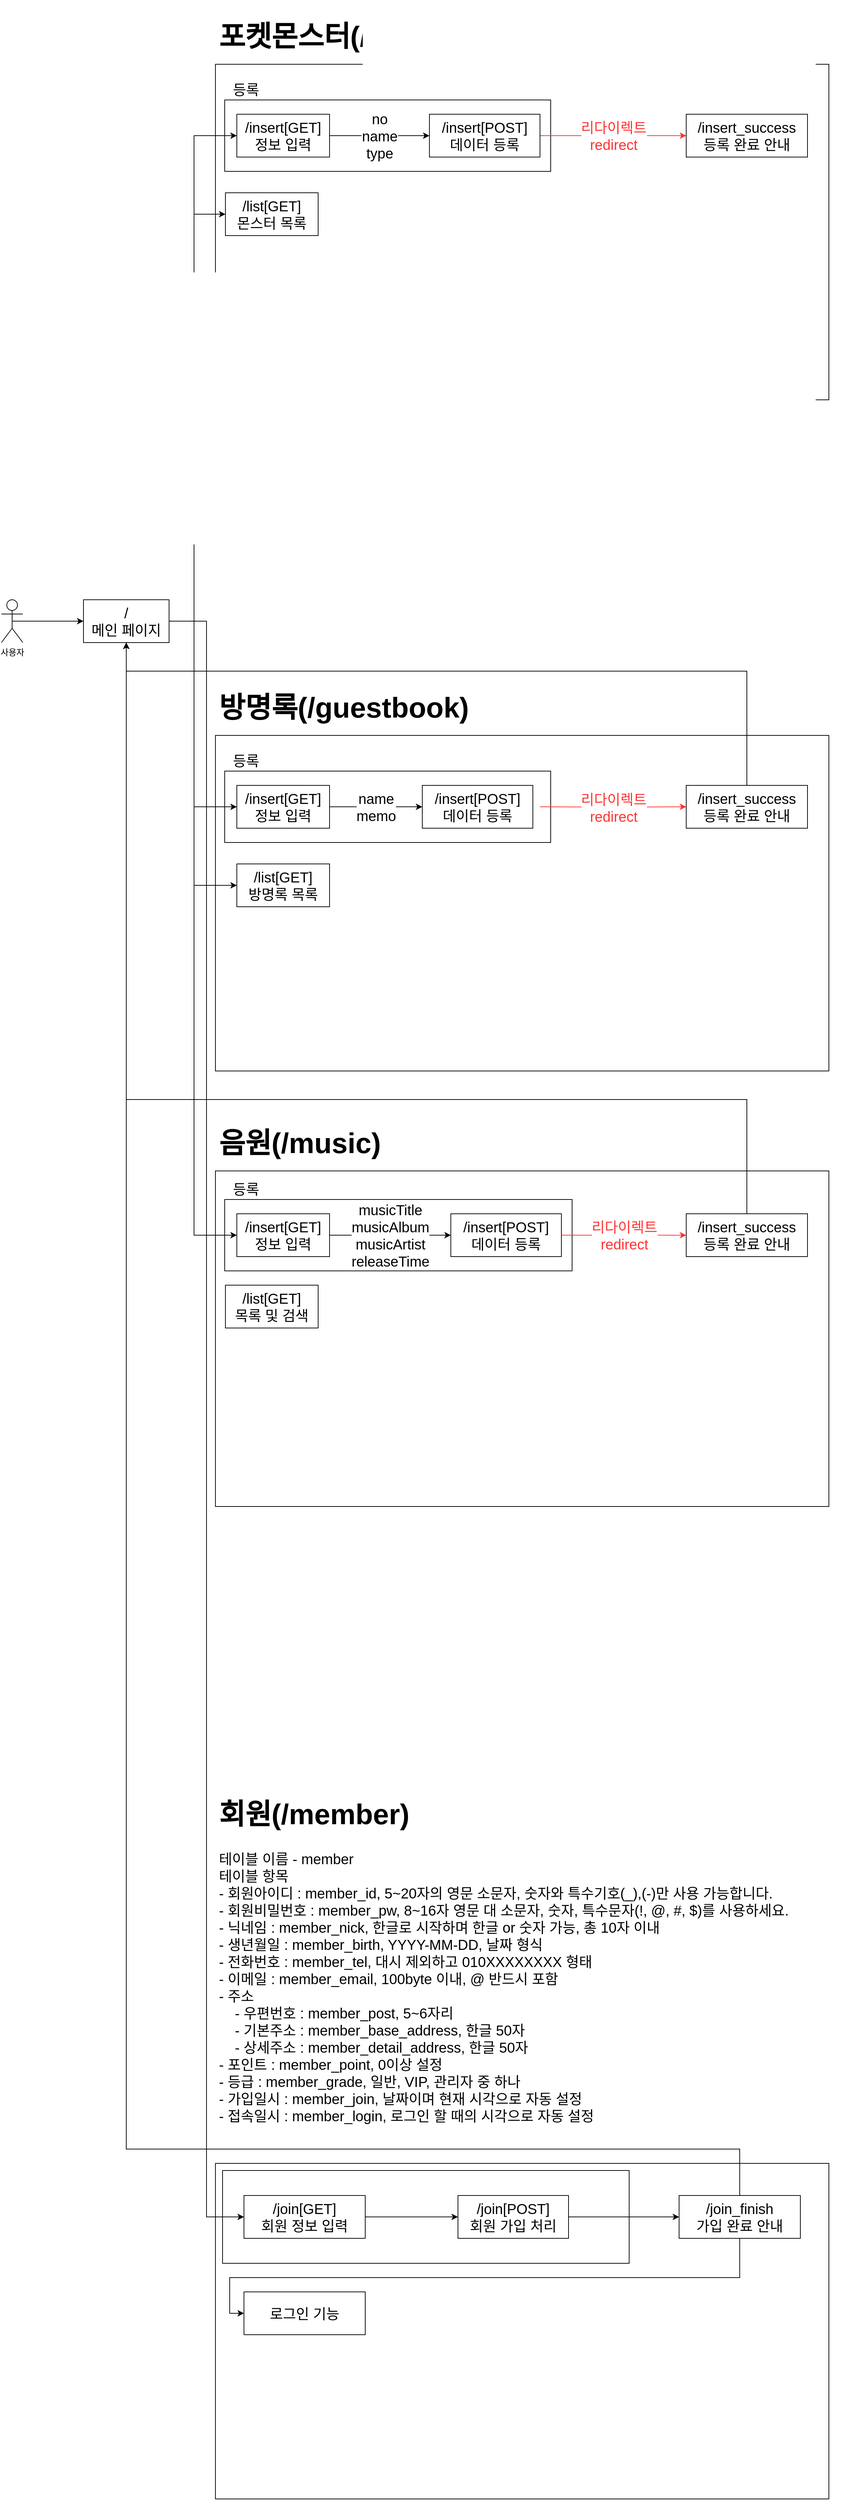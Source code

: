 <mxfile version="20.2.8" type="github" pages="2">
  <diagram id="O57XJA18-S0DsmIZMTSG" name="Flow">
    <mxGraphModel dx="1673" dy="2065" grid="1" gridSize="10" guides="1" tooltips="1" connect="1" arrows="1" fold="1" page="1" pageScale="1" pageWidth="827" pageHeight="1169" math="0" shadow="0">
      <root>
        <mxCell id="0" />
        <mxCell id="1" parent="0" />
        <mxCell id="FwMJxgxvuYq8EWC6jKZR-33" value="" style="rounded=0;whiteSpace=wrap;html=1;fontSize=20;" parent="1" vertex="1">
          <mxGeometry x="400" y="2360" width="860" height="470" as="geometry" />
        </mxCell>
        <mxCell id="FwMJxgxvuYq8EWC6jKZR-34" value="" style="rounded=0;whiteSpace=wrap;html=1;fontSize=20;" parent="1" vertex="1">
          <mxGeometry x="410" y="2370" width="570" height="130" as="geometry" />
        </mxCell>
        <mxCell id="FwMJxgxvuYq8EWC6jKZR-4" value="" style="rounded=0;whiteSpace=wrap;html=1;fontSize=20;" parent="1" vertex="1">
          <mxGeometry x="400" y="360" width="860" height="470" as="geometry" />
        </mxCell>
        <mxCell id="FwMJxgxvuYq8EWC6jKZR-5" value="" style="rounded=0;whiteSpace=wrap;html=1;fontSize=20;" parent="1" vertex="1">
          <mxGeometry x="413" y="410" width="457" height="100" as="geometry" />
        </mxCell>
        <mxCell id="FwMJxgxvuYq8EWC6jKZR-16" value="" style="rounded=0;whiteSpace=wrap;html=1;fontSize=20;" parent="1" vertex="1">
          <mxGeometry x="400" y="970" width="860" height="470" as="geometry" />
        </mxCell>
        <mxCell id="FwMJxgxvuYq8EWC6jKZR-17" value="" style="rounded=0;whiteSpace=wrap;html=1;fontSize=20;" parent="1" vertex="1">
          <mxGeometry x="413" y="1010" width="487" height="100" as="geometry" />
        </mxCell>
        <mxCell id="oXbdgaAhtaBAxmXEic1q-6" value="" style="rounded=0;whiteSpace=wrap;html=1;fontSize=20;" parent="1" vertex="1">
          <mxGeometry x="400" y="-580" width="860" height="470" as="geometry" />
        </mxCell>
        <mxCell id="oXbdgaAhtaBAxmXEic1q-5" style="edgeStyle=orthogonalEdgeStyle;rounded=0;orthogonalLoop=1;jettySize=auto;html=1;exitX=0.5;exitY=0.5;exitDx=0;exitDy=0;exitPerimeter=0;entryX=0;entryY=0.5;entryDx=0;entryDy=0;fontSize=20;" parent="1" source="oXbdgaAhtaBAxmXEic1q-1" target="oXbdgaAhtaBAxmXEic1q-4" edge="1">
          <mxGeometry relative="1" as="geometry" />
        </mxCell>
        <mxCell id="oXbdgaAhtaBAxmXEic1q-1" value="사용자" style="shape=umlActor;verticalLabelPosition=bottom;verticalAlign=top;html=1;outlineConnect=0;" parent="1" vertex="1">
          <mxGeometry x="100" y="170" width="30" height="60" as="geometry" />
        </mxCell>
        <mxCell id="oXbdgaAhtaBAxmXEic1q-9" value="" style="rounded=0;whiteSpace=wrap;html=1;fontSize=20;" parent="1" vertex="1">
          <mxGeometry x="413" y="-530" width="457" height="100" as="geometry" />
        </mxCell>
        <mxCell id="oXbdgaAhtaBAxmXEic1q-11" style="edgeStyle=orthogonalEdgeStyle;rounded=0;orthogonalLoop=1;jettySize=auto;html=1;exitX=1;exitY=0.5;exitDx=0;exitDy=0;entryX=0;entryY=0.5;entryDx=0;entryDy=0;fontSize=20;" parent="1" source="oXbdgaAhtaBAxmXEic1q-4" target="oXbdgaAhtaBAxmXEic1q-12" edge="1">
          <mxGeometry relative="1" as="geometry">
            <Array as="points">
              <mxPoint x="370" y="200" />
              <mxPoint x="370" y="-480" />
            </Array>
          </mxGeometry>
        </mxCell>
        <mxCell id="FwMJxgxvuYq8EWC6jKZR-23" style="edgeStyle=orthogonalEdgeStyle;rounded=0;orthogonalLoop=1;jettySize=auto;html=1;exitX=1;exitY=0.5;exitDx=0;exitDy=0;entryX=0;entryY=0.5;entryDx=0;entryDy=0;fontSize=20;fontColor=#000000;strokeColor=#000000;" parent="1" source="oXbdgaAhtaBAxmXEic1q-4" target="FwMJxgxvuYq8EWC6jKZR-20" edge="1">
          <mxGeometry relative="1" as="geometry">
            <Array as="points">
              <mxPoint x="370" y="200" />
              <mxPoint x="370" y="1060" />
            </Array>
          </mxGeometry>
        </mxCell>
        <mxCell id="FwMJxgxvuYq8EWC6jKZR-35" style="edgeStyle=orthogonalEdgeStyle;rounded=0;orthogonalLoop=1;jettySize=auto;html=1;exitX=1;exitY=0.5;exitDx=0;exitDy=0;entryX=0;entryY=0.5;entryDx=0;entryDy=0;fontSize=20;fontColor=#000000;strokeColor=#000000;" parent="1" source="oXbdgaAhtaBAxmXEic1q-4" target="FwMJxgxvuYq8EWC6jKZR-29" edge="1">
          <mxGeometry relative="1" as="geometry" />
        </mxCell>
        <mxCell id="tKP0dVKC1xyqjup3bviw-5" style="edgeStyle=orthogonalEdgeStyle;rounded=0;orthogonalLoop=1;jettySize=auto;html=1;entryX=0;entryY=0.5;entryDx=0;entryDy=0;" edge="1" parent="1" source="oXbdgaAhtaBAxmXEic1q-4" target="tKP0dVKC1xyqjup3bviw-1">
          <mxGeometry relative="1" as="geometry">
            <Array as="points">
              <mxPoint x="370" y="200" />
              <mxPoint x="370" y="-370" />
            </Array>
          </mxGeometry>
        </mxCell>
        <mxCell id="tKP0dVKC1xyqjup3bviw-7" style="edgeStyle=orthogonalEdgeStyle;rounded=0;orthogonalLoop=1;jettySize=auto;html=1;entryX=0;entryY=0.5;entryDx=0;entryDy=0;" edge="1" parent="1" source="oXbdgaAhtaBAxmXEic1q-4" target="tKP0dVKC1xyqjup3bviw-6">
          <mxGeometry relative="1" as="geometry">
            <Array as="points">
              <mxPoint x="370" y="200" />
              <mxPoint x="370" y="570" />
            </Array>
          </mxGeometry>
        </mxCell>
        <mxCell id="oXbdgaAhtaBAxmXEic1q-4" value="/&lt;br&gt;메인 페이지" style="rounded=0;whiteSpace=wrap;html=1;fontSize=20;" parent="1" vertex="1">
          <mxGeometry x="215" y="170" width="120" height="60" as="geometry" />
        </mxCell>
        <mxCell id="oXbdgaAhtaBAxmXEic1q-8" value="&lt;h1&gt;포켓몬스터(/pocketmon)&lt;/h1&gt;" style="text;html=1;strokeColor=none;fillColor=none;spacing=5;spacingTop=-20;whiteSpace=wrap;overflow=hidden;rounded=0;fontSize=20;" parent="1" vertex="1">
          <mxGeometry x="400" y="-660" width="560" height="80" as="geometry" />
        </mxCell>
        <mxCell id="oXbdgaAhtaBAxmXEic1q-10" value="등록" style="text;html=1;strokeColor=none;fillColor=none;align=center;verticalAlign=middle;whiteSpace=wrap;rounded=0;fontSize=20;" parent="1" vertex="1">
          <mxGeometry x="413" y="-560" width="60" height="30" as="geometry" />
        </mxCell>
        <mxCell id="oXbdgaAhtaBAxmXEic1q-14" value="no&lt;br&gt;name&lt;br&gt;type" style="edgeStyle=orthogonalEdgeStyle;rounded=0;orthogonalLoop=1;jettySize=auto;html=1;exitX=1;exitY=0.5;exitDx=0;exitDy=0;entryX=0;entryY=0.5;entryDx=0;entryDy=0;fontSize=20;" parent="1" source="oXbdgaAhtaBAxmXEic1q-12" target="oXbdgaAhtaBAxmXEic1q-13" edge="1">
          <mxGeometry relative="1" as="geometry" />
        </mxCell>
        <mxCell id="oXbdgaAhtaBAxmXEic1q-12" value="/insert[GET]&lt;br&gt;정보 입력" style="rounded=0;whiteSpace=wrap;html=1;fontSize=20;" parent="1" vertex="1">
          <mxGeometry x="430" y="-510" width="130" height="60" as="geometry" />
        </mxCell>
        <mxCell id="FwMJxgxvuYq8EWC6jKZR-2" value="리다이렉트&lt;br&gt;redirect" style="edgeStyle=orthogonalEdgeStyle;rounded=0;orthogonalLoop=1;jettySize=auto;html=1;exitX=1;exitY=0.5;exitDx=0;exitDy=0;entryX=0;entryY=0.5;entryDx=0;entryDy=0;fontSize=20;fillColor=#f8cecc;strokeColor=#FF3333;fontColor=#FF3333;" parent="1" source="oXbdgaAhtaBAxmXEic1q-13" target="FwMJxgxvuYq8EWC6jKZR-1" edge="1">
          <mxGeometry relative="1" as="geometry" />
        </mxCell>
        <mxCell id="oXbdgaAhtaBAxmXEic1q-13" value="/insert[POST]&lt;br&gt;데이터 등록" style="rounded=0;whiteSpace=wrap;html=1;fontSize=20;" parent="1" vertex="1">
          <mxGeometry x="700" y="-510" width="155" height="60" as="geometry" />
        </mxCell>
        <mxCell id="FwMJxgxvuYq8EWC6jKZR-1" value="/insert_success&lt;br&gt;등록 완료 안내" style="rounded=0;whiteSpace=wrap;html=1;fontSize=20;" parent="1" vertex="1">
          <mxGeometry x="1060" y="-510" width="170" height="60" as="geometry" />
        </mxCell>
        <mxCell id="FwMJxgxvuYq8EWC6jKZR-3" value="&lt;h1&gt;방명록(/guestbook)&lt;/h1&gt;" style="text;html=1;strokeColor=none;fillColor=none;spacing=5;spacingTop=-20;whiteSpace=wrap;overflow=hidden;rounded=0;fontSize=20;fontColor=#000000;" parent="1" vertex="1">
          <mxGeometry x="400" y="280" width="370" height="80" as="geometry" />
        </mxCell>
        <mxCell id="FwMJxgxvuYq8EWC6jKZR-6" value="등록" style="text;html=1;strokeColor=none;fillColor=none;align=center;verticalAlign=middle;whiteSpace=wrap;rounded=0;fontSize=20;" parent="1" vertex="1">
          <mxGeometry x="413" y="380" width="60" height="30" as="geometry" />
        </mxCell>
        <mxCell id="FwMJxgxvuYq8EWC6jKZR-7" value="name&lt;br&gt;memo" style="edgeStyle=orthogonalEdgeStyle;rounded=0;orthogonalLoop=1;jettySize=auto;html=1;exitX=1;exitY=0.5;exitDx=0;exitDy=0;fontSize=20;entryX=0;entryY=0.5;entryDx=0;entryDy=0;" parent="1" source="FwMJxgxvuYq8EWC6jKZR-8" target="FwMJxgxvuYq8EWC6jKZR-24" edge="1">
          <mxGeometry relative="1" as="geometry">
            <mxPoint x="700.0" y="460.0" as="targetPoint" />
          </mxGeometry>
        </mxCell>
        <mxCell id="FwMJxgxvuYq8EWC6jKZR-8" value="/insert[GET]&lt;br&gt;정보 입력" style="rounded=0;whiteSpace=wrap;html=1;fontSize=20;" parent="1" vertex="1">
          <mxGeometry x="430" y="430" width="130" height="60" as="geometry" />
        </mxCell>
        <mxCell id="FwMJxgxvuYq8EWC6jKZR-9" value="리다이렉트&lt;br&gt;redirect" style="edgeStyle=orthogonalEdgeStyle;rounded=0;orthogonalLoop=1;jettySize=auto;html=1;exitX=1;exitY=0.5;exitDx=0;exitDy=0;entryX=0;entryY=0.5;entryDx=0;entryDy=0;fontSize=20;fillColor=#f8cecc;strokeColor=#FF3333;fontColor=#FF3333;" parent="1" target="FwMJxgxvuYq8EWC6jKZR-10" edge="1">
          <mxGeometry relative="1" as="geometry">
            <mxPoint x="855" y="460.0" as="sourcePoint" />
          </mxGeometry>
        </mxCell>
        <mxCell id="FwMJxgxvuYq8EWC6jKZR-13" style="edgeStyle=orthogonalEdgeStyle;rounded=0;orthogonalLoop=1;jettySize=auto;html=1;exitX=0.5;exitY=0;exitDx=0;exitDy=0;entryX=0.5;entryY=1;entryDx=0;entryDy=0;fontSize=20;fontColor=#000000;strokeColor=#000000;" parent="1" source="FwMJxgxvuYq8EWC6jKZR-10" target="oXbdgaAhtaBAxmXEic1q-4" edge="1">
          <mxGeometry relative="1" as="geometry">
            <Array as="points">
              <mxPoint x="1145" y="270" />
              <mxPoint x="275" y="270" />
            </Array>
          </mxGeometry>
        </mxCell>
        <mxCell id="FwMJxgxvuYq8EWC6jKZR-10" value="/insert_success&lt;br&gt;등록 완료 안내" style="rounded=0;whiteSpace=wrap;html=1;fontSize=20;" parent="1" vertex="1">
          <mxGeometry x="1060" y="430" width="170" height="60" as="geometry" />
        </mxCell>
        <mxCell id="FwMJxgxvuYq8EWC6jKZR-11" value="/insert[POST]&lt;br&gt;데이터 등록" style="rounded=0;whiteSpace=wrap;html=1;fontSize=20;" parent="1" vertex="1">
          <mxGeometry x="730" y="1030" width="155" height="60" as="geometry" />
        </mxCell>
        <mxCell id="FwMJxgxvuYq8EWC6jKZR-12" style="edgeStyle=orthogonalEdgeStyle;rounded=0;orthogonalLoop=1;jettySize=auto;html=1;exitX=1;exitY=0.5;exitDx=0;exitDy=0;entryX=0;entryY=0.5;entryDx=0;entryDy=0;fontSize=20;fontColor=#000000;strokeColor=#000000;" parent="1" source="oXbdgaAhtaBAxmXEic1q-4" target="FwMJxgxvuYq8EWC6jKZR-8" edge="1">
          <mxGeometry relative="1" as="geometry">
            <Array as="points">
              <mxPoint x="370" y="200" />
              <mxPoint x="370" y="460" />
            </Array>
          </mxGeometry>
        </mxCell>
        <mxCell id="FwMJxgxvuYq8EWC6jKZR-15" value="&lt;h1&gt;음원(/music)&lt;/h1&gt;" style="text;html=1;strokeColor=none;fillColor=none;spacing=5;spacingTop=-20;whiteSpace=wrap;overflow=hidden;rounded=0;fontSize=20;fontColor=#000000;" parent="1" vertex="1">
          <mxGeometry x="400" y="890" width="650" height="70" as="geometry" />
        </mxCell>
        <mxCell id="FwMJxgxvuYq8EWC6jKZR-18" value="등록" style="text;html=1;strokeColor=none;fillColor=none;align=center;verticalAlign=middle;whiteSpace=wrap;rounded=0;fontSize=20;" parent="1" vertex="1">
          <mxGeometry x="413" y="980" width="60" height="30" as="geometry" />
        </mxCell>
        <mxCell id="FwMJxgxvuYq8EWC6jKZR-19" value="musicTitle&lt;br&gt;musicAlbum&lt;br&gt;musicArtist&lt;br&gt;releaseTime" style="edgeStyle=orthogonalEdgeStyle;rounded=0;orthogonalLoop=1;jettySize=auto;html=1;exitX=1;exitY=0.5;exitDx=0;exitDy=0;fontSize=20;entryX=0;entryY=0.5;entryDx=0;entryDy=0;" parent="1" source="FwMJxgxvuYq8EWC6jKZR-20" target="FwMJxgxvuYq8EWC6jKZR-11" edge="1">
          <mxGeometry relative="1" as="geometry">
            <mxPoint x="710" y="1060" as="targetPoint" />
          </mxGeometry>
        </mxCell>
        <mxCell id="FwMJxgxvuYq8EWC6jKZR-20" value="/insert[GET]&lt;br&gt;정보 입력" style="rounded=0;whiteSpace=wrap;html=1;fontSize=20;" parent="1" vertex="1">
          <mxGeometry x="430" y="1030" width="130" height="60" as="geometry" />
        </mxCell>
        <mxCell id="FwMJxgxvuYq8EWC6jKZR-21" value="리다이렉트&lt;br&gt;redirect" style="edgeStyle=orthogonalEdgeStyle;rounded=0;orthogonalLoop=1;jettySize=auto;html=1;entryX=0;entryY=0.5;entryDx=0;entryDy=0;fontSize=20;fillColor=#f8cecc;strokeColor=#FF3333;fontColor=#FF3333;exitX=1;exitY=0.5;exitDx=0;exitDy=0;" parent="1" source="FwMJxgxvuYq8EWC6jKZR-11" target="FwMJxgxvuYq8EWC6jKZR-22" edge="1">
          <mxGeometry relative="1" as="geometry">
            <mxPoint x="900" y="1060" as="sourcePoint" />
          </mxGeometry>
        </mxCell>
        <mxCell id="FwMJxgxvuYq8EWC6jKZR-25" style="edgeStyle=orthogonalEdgeStyle;rounded=0;orthogonalLoop=1;jettySize=auto;html=1;exitX=0.5;exitY=0;exitDx=0;exitDy=0;entryX=0.5;entryY=1;entryDx=0;entryDy=0;fontSize=20;fontColor=#000000;strokeColor=#000000;" parent="1" source="FwMJxgxvuYq8EWC6jKZR-22" target="oXbdgaAhtaBAxmXEic1q-4" edge="1">
          <mxGeometry relative="1" as="geometry">
            <Array as="points">
              <mxPoint x="1145" y="870" />
              <mxPoint x="275" y="870" />
            </Array>
          </mxGeometry>
        </mxCell>
        <mxCell id="FwMJxgxvuYq8EWC6jKZR-22" value="/insert_success&lt;br&gt;등록 완료 안내" style="rounded=0;whiteSpace=wrap;html=1;fontSize=20;" parent="1" vertex="1">
          <mxGeometry x="1060" y="1030" width="170" height="60" as="geometry" />
        </mxCell>
        <mxCell id="FwMJxgxvuYq8EWC6jKZR-24" value="/insert[POST]&lt;br&gt;데이터 등록" style="rounded=0;whiteSpace=wrap;html=1;fontSize=20;" parent="1" vertex="1">
          <mxGeometry x="690" y="430" width="155" height="60" as="geometry" />
        </mxCell>
        <mxCell id="FwMJxgxvuYq8EWC6jKZR-27" value="&lt;h1&gt;회원(/member)&lt;/h1&gt;&lt;div&gt;테이블 이름 - member&lt;/div&gt;&lt;div&gt;테이블 항목&lt;/div&gt;&lt;div&gt;- 회원아이디 : member_id, 5~20자의 영문 소문자, 숫자와 특수기호(_),(-)만 사용 가능합니다.&lt;/div&gt;&lt;div&gt;- 회원비밀번호 : member_pw, 8~16자 영문 대 소문자, 숫자, 특수문자(!, @, #, $)를 사용하세요.&lt;/div&gt;&lt;div&gt;- 닉네임 : member_nick, 한글로 시작하며 한글 or 숫자 가능, 총 10자 이내&lt;/div&gt;&lt;div&gt;- 생년월일 : member_birth, YYYY-MM-DD, 날짜 형식&lt;/div&gt;&lt;div&gt;- 전화번호 : member_tel, 대시 제외하고 010XXXXXXXX 형태&lt;/div&gt;&lt;div&gt;- 이메일 : member_email, 100byte 이내, @ 반드시 포함&lt;/div&gt;&lt;div&gt;- 주소&lt;/div&gt;&lt;div&gt;&amp;nbsp; &amp;nbsp; - 우편번호 : member_post, 5~6자리&lt;/div&gt;&lt;div&gt;&amp;nbsp; &amp;nbsp; - 기본주소 : member_base_address, 한글 50자&lt;/div&gt;&lt;div&gt;&amp;nbsp; &amp;nbsp; - 상세주소 : member_detail_address, 한글 50자&lt;/div&gt;&lt;div&gt;- 포인트 : member_point, 0이상 설정&lt;/div&gt;&lt;div&gt;- 등급 : member_grade, 일반, VIP, 관리자 중 하나&lt;/div&gt;&lt;div&gt;- 가입일시 : member_join, 날짜이며 현재 시각으로 자동 설정&lt;/div&gt;&lt;div&gt;- 접속일시 : member_login, 로그인 할 때의 시각으로 자동 설정&lt;/div&gt;" style="text;html=1;strokeColor=none;fillColor=none;spacing=5;spacingTop=-20;whiteSpace=wrap;overflow=hidden;rounded=0;fontSize=20;fontColor=#000000;" parent="1" vertex="1">
          <mxGeometry x="400" y="1830" width="890" height="510" as="geometry" />
        </mxCell>
        <mxCell id="FwMJxgxvuYq8EWC6jKZR-32" style="edgeStyle=orthogonalEdgeStyle;rounded=0;orthogonalLoop=1;jettySize=auto;html=1;exitX=1;exitY=0.5;exitDx=0;exitDy=0;entryX=0;entryY=0.5;entryDx=0;entryDy=0;fontSize=20;fontColor=#000000;strokeColor=#000000;" parent="1" source="FwMJxgxvuYq8EWC6jKZR-28" target="FwMJxgxvuYq8EWC6jKZR-30" edge="1">
          <mxGeometry relative="1" as="geometry" />
        </mxCell>
        <mxCell id="FwMJxgxvuYq8EWC6jKZR-28" value="/join[POST]&lt;br&gt;회원 가입 처리" style="rounded=0;whiteSpace=wrap;html=1;fontSize=20;" parent="1" vertex="1">
          <mxGeometry x="740" y="2405" width="155" height="60" as="geometry" />
        </mxCell>
        <mxCell id="FwMJxgxvuYq8EWC6jKZR-31" style="edgeStyle=orthogonalEdgeStyle;rounded=0;orthogonalLoop=1;jettySize=auto;html=1;exitX=1;exitY=0.5;exitDx=0;exitDy=0;entryX=0;entryY=0.5;entryDx=0;entryDy=0;fontSize=20;fontColor=#000000;strokeColor=#000000;" parent="1" source="FwMJxgxvuYq8EWC6jKZR-29" target="FwMJxgxvuYq8EWC6jKZR-28" edge="1">
          <mxGeometry relative="1" as="geometry" />
        </mxCell>
        <mxCell id="FwMJxgxvuYq8EWC6jKZR-29" value="/join[GET]&lt;br&gt;회원 정보 입력" style="rounded=0;whiteSpace=wrap;html=1;fontSize=20;" parent="1" vertex="1">
          <mxGeometry x="440" y="2405" width="170" height="60" as="geometry" />
        </mxCell>
        <mxCell id="FwMJxgxvuYq8EWC6jKZR-36" style="edgeStyle=orthogonalEdgeStyle;rounded=0;orthogonalLoop=1;jettySize=auto;html=1;exitX=0.5;exitY=0;exitDx=0;exitDy=0;entryX=0.5;entryY=1;entryDx=0;entryDy=0;fontSize=20;fontColor=#000000;strokeColor=#000000;" parent="1" source="FwMJxgxvuYq8EWC6jKZR-30" target="oXbdgaAhtaBAxmXEic1q-4" edge="1">
          <mxGeometry relative="1" as="geometry">
            <Array as="points">
              <mxPoint x="1135" y="2340" />
              <mxPoint x="275" y="2340" />
            </Array>
          </mxGeometry>
        </mxCell>
        <mxCell id="tLdyOI6LnVIX3LAUtrd9-2" style="edgeStyle=orthogonalEdgeStyle;rounded=0;orthogonalLoop=1;jettySize=auto;html=1;exitX=0.5;exitY=1;exitDx=0;exitDy=0;entryX=0;entryY=0.5;entryDx=0;entryDy=0;" parent="1" source="FwMJxgxvuYq8EWC6jKZR-30" target="tLdyOI6LnVIX3LAUtrd9-1" edge="1">
          <mxGeometry relative="1" as="geometry">
            <Array as="points">
              <mxPoint x="1135" y="2520" />
              <mxPoint x="420" y="2520" />
              <mxPoint x="420" y="2570" />
            </Array>
          </mxGeometry>
        </mxCell>
        <mxCell id="FwMJxgxvuYq8EWC6jKZR-30" value="/join_finish&lt;br&gt;가입 완료 안내" style="rounded=0;whiteSpace=wrap;html=1;fontSize=20;" parent="1" vertex="1">
          <mxGeometry x="1050" y="2405" width="170" height="60" as="geometry" />
        </mxCell>
        <mxCell id="tLdyOI6LnVIX3LAUtrd9-1" value="로그인 기능" style="rounded=0;whiteSpace=wrap;html=1;fontSize=20;" parent="1" vertex="1">
          <mxGeometry x="440" y="2540" width="170" height="60" as="geometry" />
        </mxCell>
        <mxCell id="tKP0dVKC1xyqjup3bviw-1" value="/list[GET]&lt;br&gt;몬스터 목록" style="rounded=0;whiteSpace=wrap;html=1;fontSize=20;" vertex="1" parent="1">
          <mxGeometry x="414" y="-400" width="130" height="60" as="geometry" />
        </mxCell>
        <mxCell id="tKP0dVKC1xyqjup3bviw-6" value="/list[GET]&lt;br&gt;방명록 목록" style="rounded=0;whiteSpace=wrap;html=1;fontSize=20;" vertex="1" parent="1">
          <mxGeometry x="430" y="540" width="130" height="60" as="geometry" />
        </mxCell>
        <mxCell id="tKP0dVKC1xyqjup3bviw-8" value="/list[GET]&lt;br&gt;목록 및 검색" style="rounded=0;whiteSpace=wrap;html=1;fontSize=20;" vertex="1" parent="1">
          <mxGeometry x="414" y="1130" width="130" height="60" as="geometry" />
        </mxCell>
      </root>
    </mxGraphModel>
  </diagram>
  <diagram id="t2rL5kHZyFrx9FGqsDLl" name="의존성">
    <mxGraphModel dx="766" dy="482" grid="1" gridSize="10" guides="1" tooltips="1" connect="1" arrows="1" fold="1" page="1" pageScale="1" pageWidth="827" pageHeight="1169" math="0" shadow="0">
      <root>
        <mxCell id="0" />
        <mxCell id="1" parent="0" />
        <mxCell id="yWQKlwxxuTnWNx6dBClJ-10" value="PocketMonsterDto" style="edgeStyle=orthogonalEdgeStyle;rounded=0;orthogonalLoop=1;jettySize=auto;html=1;exitX=0.5;exitY=1;exitDx=0;exitDy=0;entryX=0.5;entryY=0;entryDx=0;entryDy=0;fontSize=20;" edge="1" parent="1" source="yWQKlwxxuTnWNx6dBClJ-1" target="yWQKlwxxuTnWNx6dBClJ-9">
          <mxGeometry relative="1" as="geometry" />
        </mxCell>
        <mxCell id="yWQKlwxxuTnWNx6dBClJ-1" value="PocketMonsterController" style="rounded=0;whiteSpace=wrap;html=1;fontSize=20;" vertex="1" parent="1">
          <mxGeometry x="90" y="110" width="260" height="60" as="geometry" />
        </mxCell>
        <mxCell id="yWQKlwxxuTnWNx6dBClJ-2" value="Database" style="rounded=0;whiteSpace=wrap;html=1;fontSize=20;" vertex="1" parent="1">
          <mxGeometry x="90" y="470" width="260" height="60" as="geometry" />
        </mxCell>
        <mxCell id="yWQKlwxxuTnWNx6dBClJ-6" style="edgeStyle=orthogonalEdgeStyle;rounded=0;orthogonalLoop=1;jettySize=auto;html=1;exitX=0.5;exitY=1;exitDx=0;exitDy=0;entryX=0.5;entryY=0;entryDx=0;entryDy=0;fontSize=20;" edge="1" parent="1" source="yWQKlwxxuTnWNx6dBClJ-3" target="yWQKlwxxuTnWNx6dBClJ-2">
          <mxGeometry relative="1" as="geometry" />
        </mxCell>
        <mxCell id="yWQKlwxxuTnWNx6dBClJ-7" style="edgeStyle=orthogonalEdgeStyle;rounded=0;orthogonalLoop=1;jettySize=auto;html=1;exitX=1;exitY=0.5;exitDx=0;exitDy=0;entryX=0;entryY=0.5;entryDx=0;entryDy=0;fontSize=20;" edge="1" parent="1" source="yWQKlwxxuTnWNx6dBClJ-3" target="yWQKlwxxuTnWNx6dBClJ-4">
          <mxGeometry relative="1" as="geometry" />
        </mxCell>
        <mxCell id="yWQKlwxxuTnWNx6dBClJ-3" value="JdbcTemplate" style="rounded=0;whiteSpace=wrap;html=1;fontSize=20;" vertex="1" parent="1">
          <mxGeometry x="90" y="350" width="260" height="60" as="geometry" />
        </mxCell>
        <mxCell id="yWQKlwxxuTnWNx6dBClJ-4" value="DataSource" style="rounded=0;whiteSpace=wrap;html=1;fontSize=20;" vertex="1" parent="1">
          <mxGeometry x="414" y="350" width="260" height="60" as="geometry" />
        </mxCell>
        <mxCell id="yWQKlwxxuTnWNx6dBClJ-11" style="edgeStyle=orthogonalEdgeStyle;rounded=0;orthogonalLoop=1;jettySize=auto;html=1;exitX=0.5;exitY=1;exitDx=0;exitDy=0;entryX=0.5;entryY=0;entryDx=0;entryDy=0;fontSize=20;" edge="1" parent="1" source="yWQKlwxxuTnWNx6dBClJ-9" target="yWQKlwxxuTnWNx6dBClJ-3">
          <mxGeometry relative="1" as="geometry" />
        </mxCell>
        <mxCell id="yWQKlwxxuTnWNx6dBClJ-9" value="PocketMonsterDao(Impl)" style="rounded=0;whiteSpace=wrap;html=1;fontSize=20;" vertex="1" parent="1">
          <mxGeometry x="90" y="230" width="260" height="60" as="geometry" />
        </mxCell>
      </root>
    </mxGraphModel>
  </diagram>
</mxfile>
